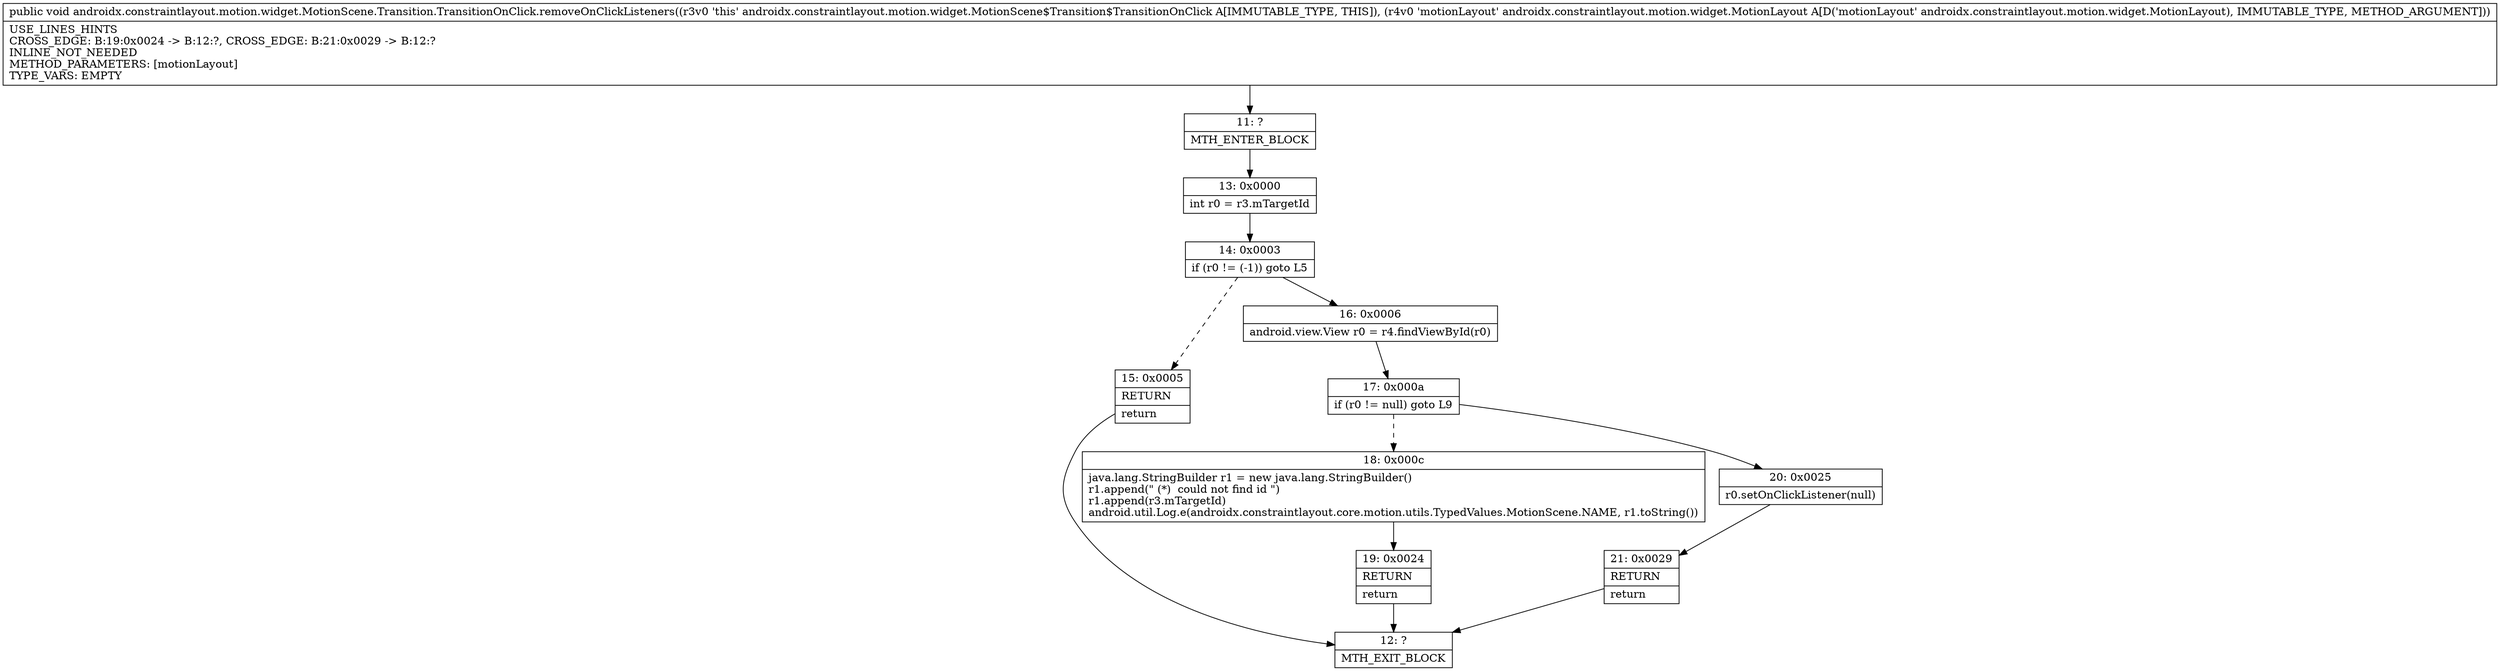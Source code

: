 digraph "CFG forandroidx.constraintlayout.motion.widget.MotionScene.Transition.TransitionOnClick.removeOnClickListeners(Landroidx\/constraintlayout\/motion\/widget\/MotionLayout;)V" {
Node_11 [shape=record,label="{11\:\ ?|MTH_ENTER_BLOCK\l}"];
Node_13 [shape=record,label="{13\:\ 0x0000|int r0 = r3.mTargetId\l}"];
Node_14 [shape=record,label="{14\:\ 0x0003|if (r0 != (\-1)) goto L5\l}"];
Node_15 [shape=record,label="{15\:\ 0x0005|RETURN\l|return\l}"];
Node_12 [shape=record,label="{12\:\ ?|MTH_EXIT_BLOCK\l}"];
Node_16 [shape=record,label="{16\:\ 0x0006|android.view.View r0 = r4.findViewById(r0)\l}"];
Node_17 [shape=record,label="{17\:\ 0x000a|if (r0 != null) goto L9\l}"];
Node_18 [shape=record,label="{18\:\ 0x000c|java.lang.StringBuilder r1 = new java.lang.StringBuilder()\lr1.append(\" (*)  could not find id \")\lr1.append(r3.mTargetId)\landroid.util.Log.e(androidx.constraintlayout.core.motion.utils.TypedValues.MotionScene.NAME, r1.toString())\l}"];
Node_19 [shape=record,label="{19\:\ 0x0024|RETURN\l|return\l}"];
Node_20 [shape=record,label="{20\:\ 0x0025|r0.setOnClickListener(null)\l}"];
Node_21 [shape=record,label="{21\:\ 0x0029|RETURN\l|return\l}"];
MethodNode[shape=record,label="{public void androidx.constraintlayout.motion.widget.MotionScene.Transition.TransitionOnClick.removeOnClickListeners((r3v0 'this' androidx.constraintlayout.motion.widget.MotionScene$Transition$TransitionOnClick A[IMMUTABLE_TYPE, THIS]), (r4v0 'motionLayout' androidx.constraintlayout.motion.widget.MotionLayout A[D('motionLayout' androidx.constraintlayout.motion.widget.MotionLayout), IMMUTABLE_TYPE, METHOD_ARGUMENT]))  | USE_LINES_HINTS\lCROSS_EDGE: B:19:0x0024 \-\> B:12:?, CROSS_EDGE: B:21:0x0029 \-\> B:12:?\lINLINE_NOT_NEEDED\lMETHOD_PARAMETERS: [motionLayout]\lTYPE_VARS: EMPTY\l}"];
MethodNode -> Node_11;Node_11 -> Node_13;
Node_13 -> Node_14;
Node_14 -> Node_15[style=dashed];
Node_14 -> Node_16;
Node_15 -> Node_12;
Node_16 -> Node_17;
Node_17 -> Node_18[style=dashed];
Node_17 -> Node_20;
Node_18 -> Node_19;
Node_19 -> Node_12;
Node_20 -> Node_21;
Node_21 -> Node_12;
}

